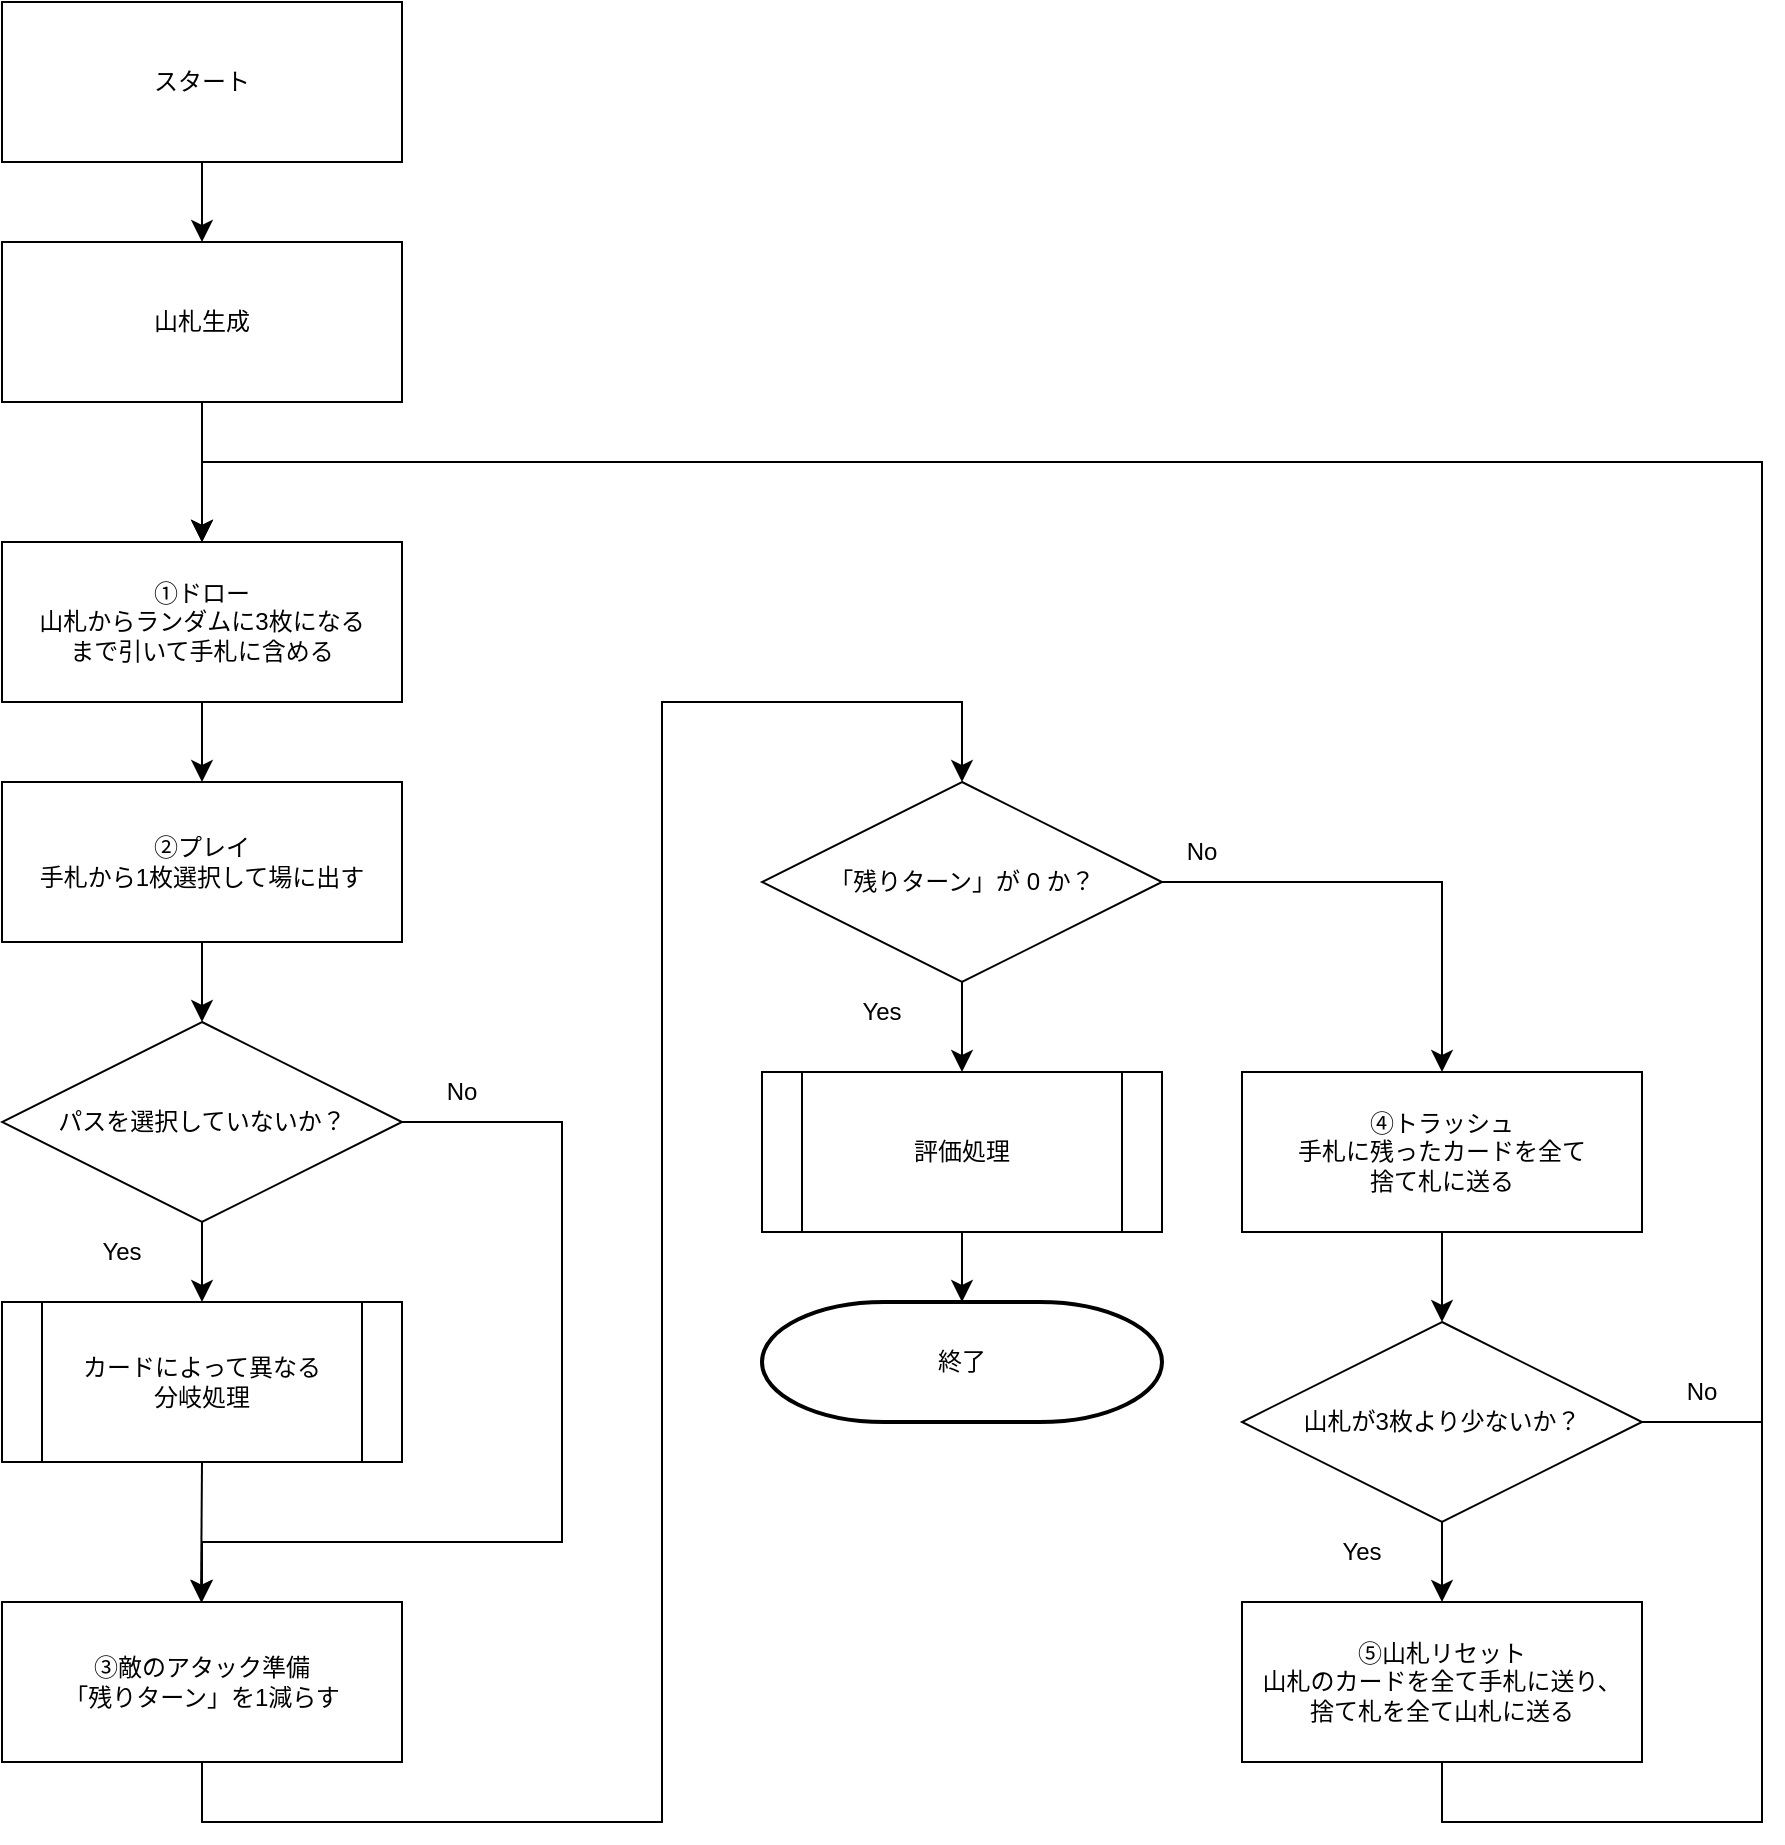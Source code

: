 <mxfile version="26.2.14">
  <diagram id="C5RBs43oDa-KdzZeNtuy" name="Page-1">
    <mxGraphModel dx="1275" dy="1069" grid="1" gridSize="10" guides="1" tooltips="1" connect="1" arrows="1" fold="1" page="1" pageScale="1" pageWidth="827" pageHeight="1169" math="0" shadow="0">
      <root>
        <mxCell id="WIyWlLk6GJQsqaUBKTNV-0" />
        <mxCell id="WIyWlLk6GJQsqaUBKTNV-1" parent="WIyWlLk6GJQsqaUBKTNV-0" />
        <mxCell id="WIyWlLk6GJQsqaUBKTNV-2" value="" style="rounded=0;html=1;jettySize=auto;orthogonalLoop=1;fontSize=11;endArrow=block;endFill=0;endSize=8;strokeWidth=1;shadow=0;labelBackgroundColor=none;edgeStyle=orthogonalEdgeStyle;" parent="WIyWlLk6GJQsqaUBKTNV-1" source="WIyWlLk6GJQsqaUBKTNV-3" edge="1">
          <mxGeometry relative="1" as="geometry">
            <mxPoint x="220" y="170" as="targetPoint" />
          </mxGeometry>
        </mxCell>
        <mxCell id="WIyWlLk6GJQsqaUBKTNV-4" value="Yes" style="rounded=0;html=1;jettySize=auto;orthogonalLoop=1;fontSize=11;endArrow=block;endFill=0;endSize=8;strokeWidth=1;shadow=0;labelBackgroundColor=none;edgeStyle=orthogonalEdgeStyle;" parent="WIyWlLk6GJQsqaUBKTNV-1" source="WIyWlLk6GJQsqaUBKTNV-6" edge="1">
          <mxGeometry y="20" relative="1" as="geometry">
            <mxPoint as="offset" />
            <mxPoint x="220" y="290" as="targetPoint" />
          </mxGeometry>
        </mxCell>
        <mxCell id="WIyWlLk6GJQsqaUBKTNV-5" value="No" style="edgeStyle=orthogonalEdgeStyle;rounded=0;html=1;jettySize=auto;orthogonalLoop=1;fontSize=11;endArrow=block;endFill=0;endSize=8;strokeWidth=1;shadow=0;labelBackgroundColor=none;" parent="WIyWlLk6GJQsqaUBKTNV-1" source="WIyWlLk6GJQsqaUBKTNV-6" edge="1">
          <mxGeometry y="10" relative="1" as="geometry">
            <mxPoint as="offset" />
            <mxPoint x="320" y="210" as="targetPoint" />
          </mxGeometry>
        </mxCell>
        <mxCell id="WIyWlLk6GJQsqaUBKTNV-8" value="No" style="rounded=0;html=1;jettySize=auto;orthogonalLoop=1;fontSize=11;endArrow=block;endFill=0;endSize=8;strokeWidth=1;shadow=0;labelBackgroundColor=none;edgeStyle=orthogonalEdgeStyle;" parent="WIyWlLk6GJQsqaUBKTNV-1" source="WIyWlLk6GJQsqaUBKTNV-10" edge="1">
          <mxGeometry x="0.333" y="20" relative="1" as="geometry">
            <mxPoint as="offset" />
            <mxPoint x="220" y="430" as="targetPoint" />
          </mxGeometry>
        </mxCell>
        <mxCell id="WIyWlLk6GJQsqaUBKTNV-9" value="Yes" style="edgeStyle=orthogonalEdgeStyle;rounded=0;html=1;jettySize=auto;orthogonalLoop=1;fontSize=11;endArrow=block;endFill=0;endSize=8;strokeWidth=1;shadow=0;labelBackgroundColor=none;" parent="WIyWlLk6GJQsqaUBKTNV-1" target="WIyWlLk6GJQsqaUBKTNV-12" edge="1">
          <mxGeometry y="10" relative="1" as="geometry">
            <mxPoint as="offset" />
            <mxPoint x="270" y="330" as="sourcePoint" />
          </mxGeometry>
        </mxCell>
        <mxCell id="TG3GYIjPsMoHIRxMnIuH-0" value="&lt;div&gt;スタート&lt;/div&gt;" style="rounded=0;whiteSpace=wrap;html=1;" vertex="1" parent="WIyWlLk6GJQsqaUBKTNV-1">
          <mxGeometry x="280" y="10" width="200" height="80" as="geometry" />
        </mxCell>
        <mxCell id="TG3GYIjPsMoHIRxMnIuH-3" value="山札生成" style="rounded=0;whiteSpace=wrap;html=1;" vertex="1" parent="WIyWlLk6GJQsqaUBKTNV-1">
          <mxGeometry x="280" y="130" width="200" height="80" as="geometry" />
        </mxCell>
        <mxCell id="TG3GYIjPsMoHIRxMnIuH-4" value="&lt;div&gt;①ドロー&lt;/div&gt;&lt;div&gt;山札からランダムに3枚になる&lt;/div&gt;&lt;div&gt;まで引いて手札に含める&lt;/div&gt;" style="rounded=0;whiteSpace=wrap;html=1;" vertex="1" parent="WIyWlLk6GJQsqaUBKTNV-1">
          <mxGeometry x="280" y="280" width="200" height="80" as="geometry" />
        </mxCell>
        <mxCell id="TG3GYIjPsMoHIRxMnIuH-5" value="&lt;div&gt;②プレイ&lt;/div&gt;&lt;div&gt;手札から1枚選択して場に出す&lt;/div&gt;" style="rounded=0;whiteSpace=wrap;html=1;" vertex="1" parent="WIyWlLk6GJQsqaUBKTNV-1">
          <mxGeometry x="280" y="400" width="200" height="80" as="geometry" />
        </mxCell>
        <mxCell id="TG3GYIjPsMoHIRxMnIuH-7" value="&lt;div&gt;カードによって異なる&lt;/div&gt;&lt;div&gt;分岐処理&lt;/div&gt;" style="shape=process;whiteSpace=wrap;html=1;backgroundOutline=1;" vertex="1" parent="WIyWlLk6GJQsqaUBKTNV-1">
          <mxGeometry x="280" y="660" width="200" height="80" as="geometry" />
        </mxCell>
        <mxCell id="TG3GYIjPsMoHIRxMnIuH-8" value="&lt;div&gt;③敵のアタック準備&lt;/div&gt;&lt;div&gt;「残りターン」を1減らす&lt;/div&gt;" style="rounded=0;whiteSpace=wrap;html=1;" vertex="1" parent="WIyWlLk6GJQsqaUBKTNV-1">
          <mxGeometry x="280" y="810" width="200" height="80" as="geometry" />
        </mxCell>
        <mxCell id="TG3GYIjPsMoHIRxMnIuH-9" value="パスを選択していないか？" style="rhombus;whiteSpace=wrap;html=1;" vertex="1" parent="WIyWlLk6GJQsqaUBKTNV-1">
          <mxGeometry x="280" y="520" width="200" height="100" as="geometry" />
        </mxCell>
        <mxCell id="TG3GYIjPsMoHIRxMnIuH-10" value="" style="endArrow=classic;html=1;rounded=0;fontSize=12;startSize=8;endSize=8;curved=1;exitX=0.5;exitY=1;exitDx=0;exitDy=0;" edge="1" parent="WIyWlLk6GJQsqaUBKTNV-1" source="TG3GYIjPsMoHIRxMnIuH-3">
          <mxGeometry width="50" height="50" relative="1" as="geometry">
            <mxPoint x="340" y="620" as="sourcePoint" />
            <mxPoint x="380" y="280" as="targetPoint" />
          </mxGeometry>
        </mxCell>
        <mxCell id="TG3GYIjPsMoHIRxMnIuH-13" value="" style="endArrow=classic;html=1;rounded=0;fontSize=12;startSize=8;endSize=8;curved=1;exitX=0.5;exitY=1;exitDx=0;exitDy=0;" edge="1" parent="WIyWlLk6GJQsqaUBKTNV-1" source="TG3GYIjPsMoHIRxMnIuH-0">
          <mxGeometry width="50" height="50" relative="1" as="geometry">
            <mxPoint x="390" y="250" as="sourcePoint" />
            <mxPoint x="380" y="130" as="targetPoint" />
          </mxGeometry>
        </mxCell>
        <mxCell id="TG3GYIjPsMoHIRxMnIuH-14" value="" style="endArrow=classic;html=1;rounded=0;fontSize=12;startSize=8;endSize=8;curved=1;exitX=0.5;exitY=1;exitDx=0;exitDy=0;entryX=0.5;entryY=0;entryDx=0;entryDy=0;" edge="1" parent="WIyWlLk6GJQsqaUBKTNV-1" source="TG3GYIjPsMoHIRxMnIuH-4" target="TG3GYIjPsMoHIRxMnIuH-5">
          <mxGeometry width="50" height="50" relative="1" as="geometry">
            <mxPoint x="400" y="260" as="sourcePoint" />
            <mxPoint x="400" y="300" as="targetPoint" />
          </mxGeometry>
        </mxCell>
        <mxCell id="TG3GYIjPsMoHIRxMnIuH-15" value="" style="endArrow=classic;html=1;rounded=0;fontSize=12;startSize=8;endSize=8;curved=1;exitX=0.5;exitY=1;exitDx=0;exitDy=0;entryX=0.5;entryY=0;entryDx=0;entryDy=0;" edge="1" parent="WIyWlLk6GJQsqaUBKTNV-1" source="TG3GYIjPsMoHIRxMnIuH-5" target="TG3GYIjPsMoHIRxMnIuH-9">
          <mxGeometry width="50" height="50" relative="1" as="geometry">
            <mxPoint x="410" y="270" as="sourcePoint" />
            <mxPoint x="410" y="310" as="targetPoint" />
          </mxGeometry>
        </mxCell>
        <mxCell id="TG3GYIjPsMoHIRxMnIuH-16" value="" style="endArrow=classic;html=1;rounded=0;fontSize=12;startSize=8;endSize=8;curved=1;entryX=0.5;entryY=0;entryDx=0;entryDy=0;" edge="1" parent="WIyWlLk6GJQsqaUBKTNV-1" target="TG3GYIjPsMoHIRxMnIuH-7">
          <mxGeometry width="50" height="50" relative="1" as="geometry">
            <mxPoint x="380" y="620" as="sourcePoint" />
            <mxPoint x="420" y="320" as="targetPoint" />
          </mxGeometry>
        </mxCell>
        <mxCell id="TG3GYIjPsMoHIRxMnIuH-19" value="" style="edgeStyle=segmentEdgeStyle;endArrow=classic;html=1;curved=0;rounded=0;endSize=8;startSize=8;fontSize=12;exitX=1;exitY=0.5;exitDx=0;exitDy=0;entryX=0.5;entryY=0;entryDx=0;entryDy=0;" edge="1" parent="WIyWlLk6GJQsqaUBKTNV-1" source="TG3GYIjPsMoHIRxMnIuH-9" target="TG3GYIjPsMoHIRxMnIuH-8">
          <mxGeometry width="50" height="50" relative="1" as="geometry">
            <mxPoint x="340" y="620" as="sourcePoint" />
            <mxPoint x="390" y="570" as="targetPoint" />
            <Array as="points">
              <mxPoint x="560" y="570" />
              <mxPoint x="560" y="780" />
              <mxPoint x="380" y="780" />
            </Array>
          </mxGeometry>
        </mxCell>
        <mxCell id="TG3GYIjPsMoHIRxMnIuH-20" value="" style="endArrow=classic;html=1;rounded=0;fontSize=12;startSize=8;endSize=8;curved=1;exitX=0.5;exitY=1;exitDx=0;exitDy=0;entryX=0.5;entryY=0;entryDx=0;entryDy=0;" edge="1" parent="WIyWlLk6GJQsqaUBKTNV-1" source="TG3GYIjPsMoHIRxMnIuH-7">
          <mxGeometry width="50" height="50" relative="1" as="geometry">
            <mxPoint x="379.5" y="770" as="sourcePoint" />
            <mxPoint x="379.5" y="810" as="targetPoint" />
          </mxGeometry>
        </mxCell>
        <mxCell id="TG3GYIjPsMoHIRxMnIuH-23" value="No" style="text;html=1;align=center;verticalAlign=middle;whiteSpace=wrap;rounded=0;" vertex="1" parent="WIyWlLk6GJQsqaUBKTNV-1">
          <mxGeometry x="480" y="540" width="60" height="30" as="geometry" />
        </mxCell>
        <mxCell id="TG3GYIjPsMoHIRxMnIuH-24" value="Yes" style="text;html=1;align=center;verticalAlign=middle;whiteSpace=wrap;rounded=0;" vertex="1" parent="WIyWlLk6GJQsqaUBKTNV-1">
          <mxGeometry x="310" y="620" width="60" height="30" as="geometry" />
        </mxCell>
        <mxCell id="TG3GYIjPsMoHIRxMnIuH-28" value="&lt;div&gt;「残りターン」が 0 か？&lt;/div&gt;" style="rhombus;whiteSpace=wrap;html=1;" vertex="1" parent="WIyWlLk6GJQsqaUBKTNV-1">
          <mxGeometry x="660" y="400" width="200" height="100" as="geometry" />
        </mxCell>
        <mxCell id="TG3GYIjPsMoHIRxMnIuH-35" value="評価処理" style="shape=process;whiteSpace=wrap;html=1;backgroundOutline=1;" vertex="1" parent="WIyWlLk6GJQsqaUBKTNV-1">
          <mxGeometry x="660" y="545" width="200" height="80" as="geometry" />
        </mxCell>
        <mxCell id="TG3GYIjPsMoHIRxMnIuH-40" value="&lt;div&gt;④トラッシュ&lt;/div&gt;&lt;div&gt;手札に残ったカードを全て&lt;/div&gt;&lt;div&gt;捨て札に送る&lt;/div&gt;" style="rounded=0;whiteSpace=wrap;html=1;" vertex="1" parent="WIyWlLk6GJQsqaUBKTNV-1">
          <mxGeometry x="900" y="545" width="200" height="80" as="geometry" />
        </mxCell>
        <mxCell id="TG3GYIjPsMoHIRxMnIuH-41" value="&lt;div&gt;⑤山札リセット&lt;/div&gt;&lt;div&gt;山札のカードを全て手札に送り、&lt;/div&gt;&lt;div&gt;捨て札を全て山札に送る&lt;/div&gt;" style="rounded=0;whiteSpace=wrap;html=1;" vertex="1" parent="WIyWlLk6GJQsqaUBKTNV-1">
          <mxGeometry x="900" y="810" width="200" height="80" as="geometry" />
        </mxCell>
        <mxCell id="TG3GYIjPsMoHIRxMnIuH-43" value="" style="edgeStyle=segmentEdgeStyle;endArrow=classic;html=1;curved=0;rounded=0;endSize=8;startSize=8;fontSize=12;exitX=0.5;exitY=1;exitDx=0;exitDy=0;entryX=0.5;entryY=0;entryDx=0;entryDy=0;" edge="1" parent="WIyWlLk6GJQsqaUBKTNV-1" source="TG3GYIjPsMoHIRxMnIuH-8" target="TG3GYIjPsMoHIRxMnIuH-28">
          <mxGeometry width="50" height="50" relative="1" as="geometry">
            <mxPoint x="570" y="510" as="sourcePoint" />
            <mxPoint x="620" y="460" as="targetPoint" />
            <Array as="points">
              <mxPoint x="380" y="920" />
              <mxPoint x="610" y="920" />
              <mxPoint x="610" y="360" />
              <mxPoint x="760" y="360" />
            </Array>
          </mxGeometry>
        </mxCell>
        <mxCell id="TG3GYIjPsMoHIRxMnIuH-49" value="Yes" style="text;html=1;align=center;verticalAlign=middle;whiteSpace=wrap;rounded=0;" vertex="1" parent="WIyWlLk6GJQsqaUBKTNV-1">
          <mxGeometry x="690" y="500" width="60" height="30" as="geometry" />
        </mxCell>
        <mxCell id="TG3GYIjPsMoHIRxMnIuH-50" value="No" style="text;html=1;align=center;verticalAlign=middle;whiteSpace=wrap;rounded=0;" vertex="1" parent="WIyWlLk6GJQsqaUBKTNV-1">
          <mxGeometry x="850" y="420" width="60" height="30" as="geometry" />
        </mxCell>
        <mxCell id="TG3GYIjPsMoHIRxMnIuH-51" value="" style="endArrow=classic;html=1;rounded=0;fontSize=12;startSize=8;endSize=8;curved=1;entryX=0.5;entryY=0;entryDx=0;entryDy=0;exitX=0.5;exitY=1;exitDx=0;exitDy=0;" edge="1" parent="WIyWlLk6GJQsqaUBKTNV-1" source="TG3GYIjPsMoHIRxMnIuH-28" target="TG3GYIjPsMoHIRxMnIuH-35">
          <mxGeometry width="50" height="50" relative="1" as="geometry">
            <mxPoint x="390" y="630" as="sourcePoint" />
            <mxPoint x="390" y="670" as="targetPoint" />
          </mxGeometry>
        </mxCell>
        <mxCell id="TG3GYIjPsMoHIRxMnIuH-52" value="" style="edgeStyle=segmentEdgeStyle;endArrow=classic;html=1;curved=0;rounded=0;endSize=8;startSize=8;fontSize=12;exitX=1;exitY=0.5;exitDx=0;exitDy=0;entryX=0.5;entryY=0;entryDx=0;entryDy=0;" edge="1" parent="WIyWlLk6GJQsqaUBKTNV-1" source="TG3GYIjPsMoHIRxMnIuH-28" target="TG3GYIjPsMoHIRxMnIuH-40">
          <mxGeometry width="50" height="50" relative="1" as="geometry">
            <mxPoint x="750" y="560" as="sourcePoint" />
            <mxPoint x="1000" y="540" as="targetPoint" />
          </mxGeometry>
        </mxCell>
        <mxCell id="TG3GYIjPsMoHIRxMnIuH-53" value="山札が3枚より少ないか？" style="rhombus;whiteSpace=wrap;html=1;" vertex="1" parent="WIyWlLk6GJQsqaUBKTNV-1">
          <mxGeometry x="900" y="670" width="200" height="100" as="geometry" />
        </mxCell>
        <mxCell id="TG3GYIjPsMoHIRxMnIuH-54" value="Yes" style="text;html=1;align=center;verticalAlign=middle;whiteSpace=wrap;rounded=0;" vertex="1" parent="WIyWlLk6GJQsqaUBKTNV-1">
          <mxGeometry x="930" y="770" width="60" height="30" as="geometry" />
        </mxCell>
        <mxCell id="TG3GYIjPsMoHIRxMnIuH-55" value="No" style="text;html=1;align=center;verticalAlign=middle;whiteSpace=wrap;rounded=0;" vertex="1" parent="WIyWlLk6GJQsqaUBKTNV-1">
          <mxGeometry x="1100" y="690" width="60" height="30" as="geometry" />
        </mxCell>
        <mxCell id="TG3GYIjPsMoHIRxMnIuH-56" value="" style="endArrow=classic;html=1;rounded=0;fontSize=12;startSize=8;endSize=8;curved=1;exitX=0.5;exitY=1;exitDx=0;exitDy=0;entryX=0.5;entryY=0;entryDx=0;entryDy=0;" edge="1" parent="WIyWlLk6GJQsqaUBKTNV-1" source="TG3GYIjPsMoHIRxMnIuH-40" target="TG3GYIjPsMoHIRxMnIuH-53">
          <mxGeometry width="50" height="50" relative="1" as="geometry">
            <mxPoint x="1030" y="640" as="sourcePoint" />
            <mxPoint x="1030" y="680" as="targetPoint" />
          </mxGeometry>
        </mxCell>
        <mxCell id="TG3GYIjPsMoHIRxMnIuH-57" value="" style="endArrow=classic;html=1;rounded=0;fontSize=12;startSize=8;endSize=8;curved=1;exitX=0.5;exitY=1;exitDx=0;exitDy=0;entryX=0.5;entryY=0;entryDx=0;entryDy=0;" edge="1" parent="WIyWlLk6GJQsqaUBKTNV-1" source="TG3GYIjPsMoHIRxMnIuH-53" target="TG3GYIjPsMoHIRxMnIuH-41">
          <mxGeometry width="50" height="50" relative="1" as="geometry">
            <mxPoint x="1010" y="635" as="sourcePoint" />
            <mxPoint x="1010" y="680" as="targetPoint" />
          </mxGeometry>
        </mxCell>
        <mxCell id="TG3GYIjPsMoHIRxMnIuH-58" value="" style="edgeStyle=segmentEdgeStyle;endArrow=classic;html=1;curved=0;rounded=0;endSize=8;startSize=8;fontSize=12;exitX=1;exitY=0.5;exitDx=0;exitDy=0;entryX=0.5;entryY=0;entryDx=0;entryDy=0;" edge="1" parent="WIyWlLk6GJQsqaUBKTNV-1" source="TG3GYIjPsMoHIRxMnIuH-53" target="TG3GYIjPsMoHIRxMnIuH-4">
          <mxGeometry width="50" height="50" relative="1" as="geometry">
            <mxPoint x="780" y="620" as="sourcePoint" />
            <mxPoint x="830" y="570" as="targetPoint" />
            <Array as="points">
              <mxPoint x="1160" y="720" />
              <mxPoint x="1160" y="240" />
              <mxPoint x="380" y="240" />
            </Array>
          </mxGeometry>
        </mxCell>
        <mxCell id="TG3GYIjPsMoHIRxMnIuH-59" value="" style="edgeStyle=segmentEdgeStyle;endArrow=classic;html=1;curved=0;rounded=0;endSize=8;startSize=8;fontSize=12;exitX=0.5;exitY=1;exitDx=0;exitDy=0;entryX=0.5;entryY=0;entryDx=0;entryDy=0;" edge="1" parent="WIyWlLk6GJQsqaUBKTNV-1" source="TG3GYIjPsMoHIRxMnIuH-41" target="TG3GYIjPsMoHIRxMnIuH-4">
          <mxGeometry width="50" height="50" relative="1" as="geometry">
            <mxPoint x="780" y="620" as="sourcePoint" />
            <mxPoint x="830" y="570" as="targetPoint" />
            <Array as="points">
              <mxPoint x="1000" y="920" />
              <mxPoint x="1160" y="920" />
              <mxPoint x="1160" y="240" />
              <mxPoint x="380" y="240" />
            </Array>
          </mxGeometry>
        </mxCell>
        <mxCell id="TG3GYIjPsMoHIRxMnIuH-60" value="終了" style="strokeWidth=2;html=1;shape=mxgraph.flowchart.terminator;whiteSpace=wrap;" vertex="1" parent="WIyWlLk6GJQsqaUBKTNV-1">
          <mxGeometry x="660" y="660" width="200" height="60" as="geometry" />
        </mxCell>
        <mxCell id="TG3GYIjPsMoHIRxMnIuH-61" value="" style="endArrow=classic;html=1;rounded=0;fontSize=12;startSize=8;endSize=8;curved=1;entryX=0.5;entryY=0;entryDx=0;entryDy=0;exitX=0.5;exitY=1;exitDx=0;exitDy=0;entryPerimeter=0;" edge="1" parent="WIyWlLk6GJQsqaUBKTNV-1" source="TG3GYIjPsMoHIRxMnIuH-35" target="TG3GYIjPsMoHIRxMnIuH-60">
          <mxGeometry width="50" height="50" relative="1" as="geometry">
            <mxPoint x="770" y="510" as="sourcePoint" />
            <mxPoint x="770" y="555" as="targetPoint" />
          </mxGeometry>
        </mxCell>
      </root>
    </mxGraphModel>
  </diagram>
</mxfile>
